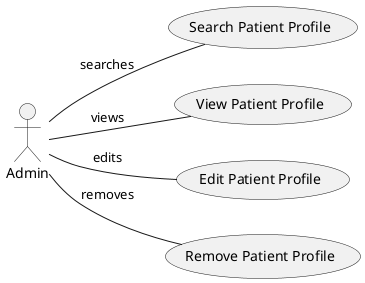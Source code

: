 "@startuml Use Case Diagram for US 5.1.11"

left to right direction

actor Admin as admin

usecase "Search Patient Profile" as search
usecase "View Patient Profile" as view
usecase "Edit Patient Profile" as edit
usecase "Remove Patient Profile" as remove

admin -- search : searches
admin -- view : views
admin -- edit : edits
admin -- remove : removes

@enduml